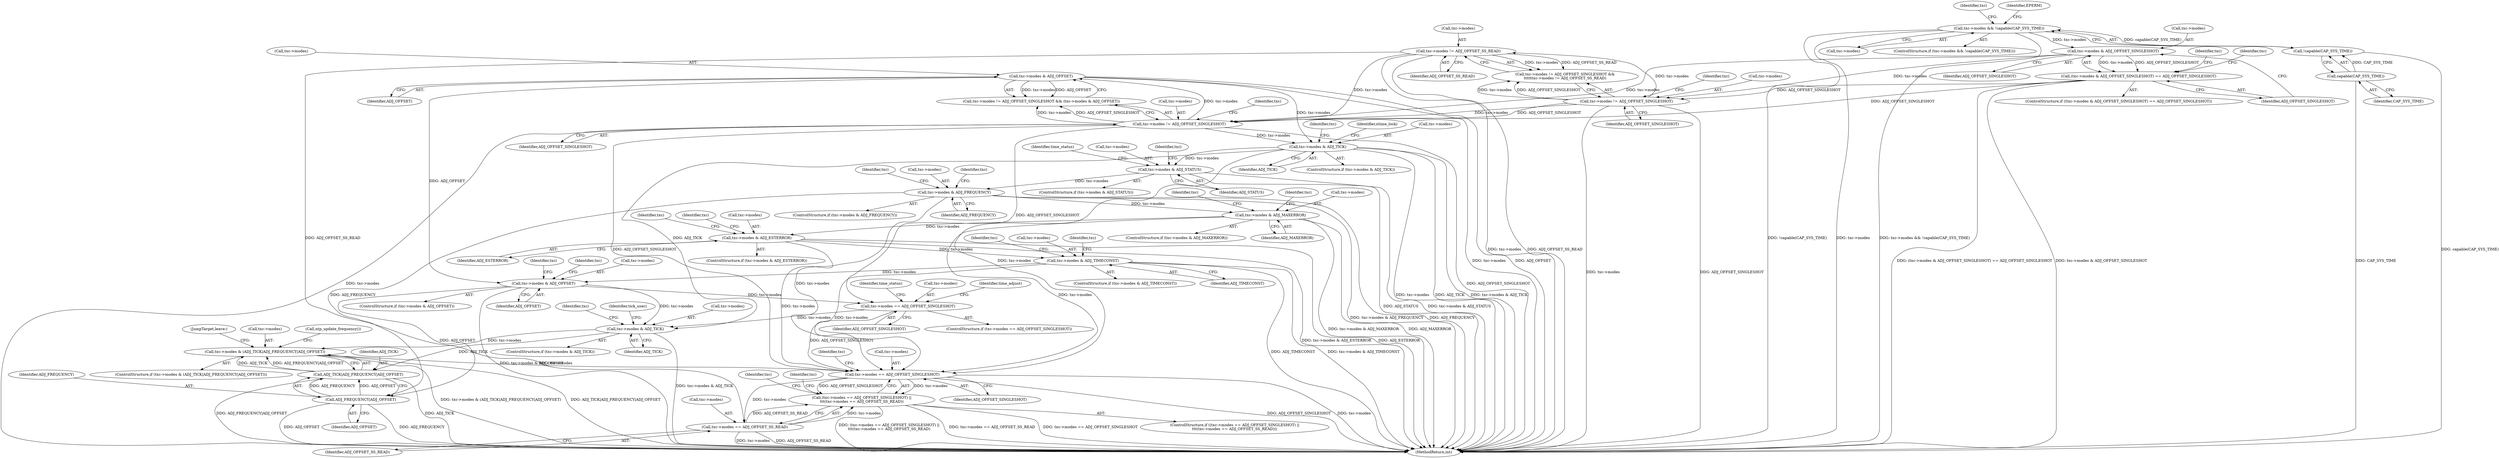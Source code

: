 digraph "0_linux_f8bd2258e2d520dff28c855658bd24bdafb5102d_8@pointer" {
"1000252" [label="(Call,txc->modes & ADJ_FREQUENCY)"];
"1000235" [label="(Call,txc->modes & ADJ_STATUS)"];
"1000193" [label="(Call,txc->modes & ADJ_TICK)"];
"1000171" [label="(Call,txc->modes & ADJ_OFFSET)"];
"1000166" [label="(Call,txc->modes != ADJ_OFFSET_SINGLESHOT)"];
"1000156" [label="(Call,txc->modes != ADJ_OFFSET_SS_READ)"];
"1000151" [label="(Call,txc->modes != ADJ_OFFSET_SINGLESHOT)"];
"1000142" [label="(Call,txc->modes & ADJ_OFFSET_SINGLESHOT)"];
"1000130" [label="(Call,txc->modes && !capable(CAP_SYS_TIME))"];
"1000134" [label="(Call,!capable(CAP_SYS_TIME))"];
"1000135" [label="(Call,capable(CAP_SYS_TIME))"];
"1000141" [label="(Call,(txc->modes & ADJ_OFFSET_SINGLESHOT) == ADJ_OFFSET_SINGLESHOT)"];
"1000291" [label="(Call,txc->modes & ADJ_MAXERROR)"];
"1000321" [label="(Call,txc->modes & ADJ_ESTERROR)"];
"1000351" [label="(Call,txc->modes & ADJ_TIMECONST)"];
"1000381" [label="(Call,txc->modes & ADJ_OFFSET)"];
"1000388" [label="(Call,txc->modes == ADJ_OFFSET_SINGLESHOT)"];
"1000526" [label="(Call,txc->modes & ADJ_TICK)"];
"1000537" [label="(Call,txc->modes & (ADJ_TICK|ADJ_FREQUENCY|ADJ_OFFSET))"];
"1000561" [label="(Call,txc->modes == ADJ_OFFSET_SINGLESHOT)"];
"1000560" [label="(Call,(txc->modes == ADJ_OFFSET_SINGLESHOT) ||\n\t\t\t(txc->modes == ADJ_OFFSET_SS_READ))"];
"1000566" [label="(Call,txc->modes == ADJ_OFFSET_SS_READ)"];
"1000541" [label="(Call,ADJ_TICK|ADJ_FREQUENCY|ADJ_OFFSET)"];
"1000543" [label="(Call,ADJ_FREQUENCY|ADJ_OFFSET)"];
"1000192" [label="(ControlStructure,if (txc->modes & ADJ_TICK))"];
"1000172" [label="(Call,txc->modes)"];
"1000293" [label="(Identifier,txc)"];
"1000568" [label="(Identifier,txc)"];
"1000194" [label="(Call,txc->modes)"];
"1000175" [label="(Identifier,ADJ_OFFSET)"];
"1000546" [label="(Call,ntp_update_frequency())"];
"1000387" [label="(ControlStructure,if (txc->modes == ADJ_OFFSET_SINGLESHOT))"];
"1000541" [label="(Call,ADJ_TICK|ADJ_FREQUENCY|ADJ_OFFSET)"];
"1000322" [label="(Call,txc->modes)"];
"1000146" [label="(Identifier,ADJ_OFFSET_SINGLESHOT)"];
"1000290" [label="(ControlStructure,if (txc->modes & ADJ_MAXERROR))"];
"1000539" [label="(Identifier,txc)"];
"1000560" [label="(Call,(txc->modes == ADJ_OFFSET_SINGLESHOT) ||\n\t\t\t(txc->modes == ADJ_OFFSET_SS_READ))"];
"1000381" [label="(Call,txc->modes & ADJ_OFFSET)"];
"1000144" [label="(Identifier,txc)"];
"1000156" [label="(Call,txc->modes != ADJ_OFFSET_SS_READ)"];
"1000353" [label="(Identifier,txc)"];
"1000151" [label="(Call,txc->modes != ADJ_OFFSET_SINGLESHOT)"];
"1000165" [label="(Call,txc->modes != ADJ_OFFSET_SINGLESHOT && (txc->modes & ADJ_OFFSET))"];
"1000202" [label="(Identifier,txc)"];
"1000239" [label="(Identifier,ADJ_STATUS)"];
"1000252" [label="(Call,txc->modes & ADJ_FREQUENCY)"];
"1000168" [label="(Identifier,txc)"];
"1000530" [label="(Identifier,ADJ_TICK)"];
"1000352" [label="(Call,txc->modes)"];
"1000139" [label="(Identifier,EPERM)"];
"1000570" [label="(Identifier,ADJ_OFFSET_SS_READ)"];
"1000566" [label="(Call,txc->modes == ADJ_OFFSET_SS_READ)"];
"1000360" [label="(Identifier,txc)"];
"1000158" [label="(Identifier,txc)"];
"1000295" [label="(Identifier,ADJ_MAXERROR)"];
"1000561" [label="(Call,txc->modes == ADJ_OFFSET_SINGLESHOT)"];
"1000392" [label="(Identifier,ADJ_OFFSET_SINGLESHOT)"];
"1000526" [label="(Call,txc->modes & ADJ_TICK)"];
"1000388" [label="(Call,txc->modes == ADJ_OFFSET_SINGLESHOT)"];
"1000562" [label="(Call,txc->modes)"];
"1000197" [label="(Identifier,ADJ_TICK)"];
"1000143" [label="(Call,txc->modes)"];
"1000579" [label="(Identifier,txc)"];
"1000235" [label="(Call,txc->modes & ADJ_STATUS)"];
"1000380" [label="(ControlStructure,if (txc->modes & ADJ_OFFSET))"];
"1000171" [label="(Call,txc->modes & ADJ_OFFSET)"];
"1000536" [label="(ControlStructure,if (txc->modes & (ADJ_TICK|ADJ_FREQUENCY|ADJ_OFFSET)))"];
"1000140" [label="(ControlStructure,if ((txc->modes & ADJ_OFFSET_SINGLESHOT) == ADJ_OFFSET_SINGLESHOT))"];
"1000547" [label="(JumpTarget,leave:)"];
"1000390" [label="(Identifier,txc)"];
"1000351" [label="(Call,txc->modes & ADJ_TIMECONST)"];
"1000166" [label="(Call,txc->modes != ADJ_OFFSET_SINGLESHOT)"];
"1000545" [label="(Identifier,ADJ_OFFSET)"];
"1000323" [label="(Identifier,txc)"];
"1000573" [label="(Identifier,txc)"];
"1000402" [label="(Identifier,time_status)"];
"1000292" [label="(Call,txc->modes)"];
"1000559" [label="(ControlStructure,if ((txc->modes == ADJ_OFFSET_SINGLESHOT) ||\n\t\t\t(txc->modes == ADJ_OFFSET_SS_READ)))"];
"1000544" [label="(Identifier,ADJ_FREQUENCY)"];
"1000193" [label="(Call,txc->modes & ADJ_TICK)"];
"1000532" [label="(Identifier,tick_usec)"];
"1000537" [label="(Call,txc->modes & (ADJ_TICK|ADJ_FREQUENCY|ADJ_OFFSET))"];
"1000147" [label="(Identifier,ADJ_OFFSET_SINGLESHOT)"];
"1000219" [label="(Identifier,xtime_lock)"];
"1000141" [label="(Call,(txc->modes & ADJ_OFFSET_SINGLESHOT) == ADJ_OFFSET_SINGLESHOT)"];
"1000155" [label="(Identifier,ADJ_OFFSET_SINGLESHOT)"];
"1000130" [label="(Call,txc->modes && !capable(CAP_SYS_TIME))"];
"1000241" [label="(Identifier,time_status)"];
"1000135" [label="(Call,capable(CAP_SYS_TIME))"];
"1000253" [label="(Call,txc->modes)"];
"1000538" [label="(Call,txc->modes)"];
"1000170" [label="(Identifier,ADJ_OFFSET_SINGLESHOT)"];
"1000331" [label="(Identifier,txc)"];
"1000157" [label="(Call,txc->modes)"];
"1000350" [label="(ControlStructure,if (txc->modes & ADJ_TIMECONST))"];
"1000236" [label="(Call,txc->modes)"];
"1000131" [label="(Call,txc->modes)"];
"1000325" [label="(Identifier,ADJ_ESTERROR)"];
"1000525" [label="(ControlStructure,if (txc->modes & ADJ_TICK))"];
"1000382" [label="(Call,txc->modes)"];
"1000291" [label="(Call,txc->modes & ADJ_MAXERROR)"];
"1000355" [label="(Identifier,ADJ_TIMECONST)"];
"1000543" [label="(Call,ADJ_FREQUENCY|ADJ_OFFSET)"];
"1000527" [label="(Call,txc->modes)"];
"1000262" [label="(Identifier,txc)"];
"1000256" [label="(Identifier,ADJ_FREQUENCY)"];
"1000565" [label="(Identifier,ADJ_OFFSET_SINGLESHOT)"];
"1000234" [label="(ControlStructure,if (txc->modes & ADJ_STATUS))"];
"1000150" [label="(Call,txc->modes != ADJ_OFFSET_SINGLESHOT &&\n\t\t\t\t\ttxc->modes != ADJ_OFFSET_SS_READ)"];
"1000383" [label="(Identifier,txc)"];
"1000142" [label="(Call,txc->modes & ADJ_OFFSET_SINGLESHOT)"];
"1000567" [label="(Call,txc->modes)"];
"1000251" [label="(ControlStructure,if (txc->modes & ADJ_FREQUENCY))"];
"1000254" [label="(Identifier,txc)"];
"1000134" [label="(Call,!capable(CAP_SYS_TIME))"];
"1000687" [label="(MethodReturn,int)"];
"1000542" [label="(Identifier,ADJ_TICK)"];
"1000301" [label="(Identifier,txc)"];
"1000152" [label="(Call,txc->modes)"];
"1000153" [label="(Identifier,txc)"];
"1000385" [label="(Identifier,ADJ_OFFSET)"];
"1000173" [label="(Identifier,txc)"];
"1000136" [label="(Identifier,CAP_SYS_TIME)"];
"1000129" [label="(ControlStructure,if (txc->modes && !capable(CAP_SYS_TIME)))"];
"1000320" [label="(ControlStructure,if (txc->modes & ADJ_ESTERROR))"];
"1000321" [label="(Call,txc->modes & ADJ_ESTERROR)"];
"1000389" [label="(Call,txc->modes)"];
"1000528" [label="(Identifier,txc)"];
"1000160" [label="(Identifier,ADJ_OFFSET_SS_READ)"];
"1000167" [label="(Call,txc->modes)"];
"1000395" [label="(Identifier,time_adjust)"];
"1000252" -> "1000251"  [label="AST: "];
"1000252" -> "1000256"  [label="CFG: "];
"1000253" -> "1000252"  [label="AST: "];
"1000256" -> "1000252"  [label="AST: "];
"1000262" -> "1000252"  [label="CFG: "];
"1000293" -> "1000252"  [label="CFG: "];
"1000252" -> "1000687"  [label="DDG: txc->modes & ADJ_FREQUENCY"];
"1000252" -> "1000687"  [label="DDG: ADJ_FREQUENCY"];
"1000235" -> "1000252"  [label="DDG: txc->modes"];
"1000252" -> "1000291"  [label="DDG: txc->modes"];
"1000252" -> "1000543"  [label="DDG: ADJ_FREQUENCY"];
"1000252" -> "1000561"  [label="DDG: txc->modes"];
"1000235" -> "1000234"  [label="AST: "];
"1000235" -> "1000239"  [label="CFG: "];
"1000236" -> "1000235"  [label="AST: "];
"1000239" -> "1000235"  [label="AST: "];
"1000241" -> "1000235"  [label="CFG: "];
"1000254" -> "1000235"  [label="CFG: "];
"1000235" -> "1000687"  [label="DDG: ADJ_STATUS"];
"1000235" -> "1000687"  [label="DDG: txc->modes & ADJ_STATUS"];
"1000193" -> "1000235"  [label="DDG: txc->modes"];
"1000193" -> "1000192"  [label="AST: "];
"1000193" -> "1000197"  [label="CFG: "];
"1000194" -> "1000193"  [label="AST: "];
"1000197" -> "1000193"  [label="AST: "];
"1000202" -> "1000193"  [label="CFG: "];
"1000219" -> "1000193"  [label="CFG: "];
"1000193" -> "1000687"  [label="DDG: txc->modes"];
"1000193" -> "1000687"  [label="DDG: ADJ_TICK"];
"1000193" -> "1000687"  [label="DDG: txc->modes & ADJ_TICK"];
"1000171" -> "1000193"  [label="DDG: txc->modes"];
"1000166" -> "1000193"  [label="DDG: txc->modes"];
"1000193" -> "1000526"  [label="DDG: ADJ_TICK"];
"1000193" -> "1000561"  [label="DDG: txc->modes"];
"1000171" -> "1000165"  [label="AST: "];
"1000171" -> "1000175"  [label="CFG: "];
"1000172" -> "1000171"  [label="AST: "];
"1000175" -> "1000171"  [label="AST: "];
"1000165" -> "1000171"  [label="CFG: "];
"1000171" -> "1000687"  [label="DDG: txc->modes"];
"1000171" -> "1000687"  [label="DDG: ADJ_OFFSET"];
"1000171" -> "1000165"  [label="DDG: txc->modes"];
"1000171" -> "1000165"  [label="DDG: ADJ_OFFSET"];
"1000166" -> "1000171"  [label="DDG: txc->modes"];
"1000171" -> "1000381"  [label="DDG: ADJ_OFFSET"];
"1000166" -> "1000165"  [label="AST: "];
"1000166" -> "1000170"  [label="CFG: "];
"1000167" -> "1000166"  [label="AST: "];
"1000170" -> "1000166"  [label="AST: "];
"1000173" -> "1000166"  [label="CFG: "];
"1000165" -> "1000166"  [label="CFG: "];
"1000166" -> "1000687"  [label="DDG: txc->modes"];
"1000166" -> "1000687"  [label="DDG: ADJ_OFFSET_SINGLESHOT"];
"1000166" -> "1000165"  [label="DDG: txc->modes"];
"1000166" -> "1000165"  [label="DDG: ADJ_OFFSET_SINGLESHOT"];
"1000156" -> "1000166"  [label="DDG: txc->modes"];
"1000151" -> "1000166"  [label="DDG: txc->modes"];
"1000151" -> "1000166"  [label="DDG: ADJ_OFFSET_SINGLESHOT"];
"1000142" -> "1000166"  [label="DDG: txc->modes"];
"1000141" -> "1000166"  [label="DDG: ADJ_OFFSET_SINGLESHOT"];
"1000166" -> "1000388"  [label="DDG: ADJ_OFFSET_SINGLESHOT"];
"1000166" -> "1000561"  [label="DDG: ADJ_OFFSET_SINGLESHOT"];
"1000156" -> "1000150"  [label="AST: "];
"1000156" -> "1000160"  [label="CFG: "];
"1000157" -> "1000156"  [label="AST: "];
"1000160" -> "1000156"  [label="AST: "];
"1000150" -> "1000156"  [label="CFG: "];
"1000156" -> "1000687"  [label="DDG: txc->modes"];
"1000156" -> "1000687"  [label="DDG: ADJ_OFFSET_SS_READ"];
"1000156" -> "1000150"  [label="DDG: txc->modes"];
"1000156" -> "1000150"  [label="DDG: ADJ_OFFSET_SS_READ"];
"1000151" -> "1000156"  [label="DDG: txc->modes"];
"1000156" -> "1000566"  [label="DDG: ADJ_OFFSET_SS_READ"];
"1000151" -> "1000150"  [label="AST: "];
"1000151" -> "1000155"  [label="CFG: "];
"1000152" -> "1000151"  [label="AST: "];
"1000155" -> "1000151"  [label="AST: "];
"1000158" -> "1000151"  [label="CFG: "];
"1000150" -> "1000151"  [label="CFG: "];
"1000151" -> "1000687"  [label="DDG: txc->modes"];
"1000151" -> "1000687"  [label="DDG: ADJ_OFFSET_SINGLESHOT"];
"1000151" -> "1000150"  [label="DDG: txc->modes"];
"1000151" -> "1000150"  [label="DDG: ADJ_OFFSET_SINGLESHOT"];
"1000142" -> "1000151"  [label="DDG: txc->modes"];
"1000141" -> "1000151"  [label="DDG: ADJ_OFFSET_SINGLESHOT"];
"1000142" -> "1000141"  [label="AST: "];
"1000142" -> "1000146"  [label="CFG: "];
"1000143" -> "1000142"  [label="AST: "];
"1000146" -> "1000142"  [label="AST: "];
"1000147" -> "1000142"  [label="CFG: "];
"1000142" -> "1000141"  [label="DDG: txc->modes"];
"1000142" -> "1000141"  [label="DDG: ADJ_OFFSET_SINGLESHOT"];
"1000130" -> "1000142"  [label="DDG: txc->modes"];
"1000130" -> "1000129"  [label="AST: "];
"1000130" -> "1000131"  [label="CFG: "];
"1000130" -> "1000134"  [label="CFG: "];
"1000131" -> "1000130"  [label="AST: "];
"1000134" -> "1000130"  [label="AST: "];
"1000139" -> "1000130"  [label="CFG: "];
"1000144" -> "1000130"  [label="CFG: "];
"1000130" -> "1000687"  [label="DDG: txc->modes && !capable(CAP_SYS_TIME)"];
"1000130" -> "1000687"  [label="DDG: !capable(CAP_SYS_TIME)"];
"1000130" -> "1000687"  [label="DDG: txc->modes"];
"1000134" -> "1000130"  [label="DDG: capable(CAP_SYS_TIME)"];
"1000134" -> "1000135"  [label="CFG: "];
"1000135" -> "1000134"  [label="AST: "];
"1000134" -> "1000687"  [label="DDG: capable(CAP_SYS_TIME)"];
"1000135" -> "1000134"  [label="DDG: CAP_SYS_TIME"];
"1000135" -> "1000136"  [label="CFG: "];
"1000136" -> "1000135"  [label="AST: "];
"1000135" -> "1000687"  [label="DDG: CAP_SYS_TIME"];
"1000141" -> "1000140"  [label="AST: "];
"1000141" -> "1000147"  [label="CFG: "];
"1000147" -> "1000141"  [label="AST: "];
"1000153" -> "1000141"  [label="CFG: "];
"1000168" -> "1000141"  [label="CFG: "];
"1000141" -> "1000687"  [label="DDG: txc->modes & ADJ_OFFSET_SINGLESHOT"];
"1000141" -> "1000687"  [label="DDG: (txc->modes & ADJ_OFFSET_SINGLESHOT) == ADJ_OFFSET_SINGLESHOT"];
"1000291" -> "1000290"  [label="AST: "];
"1000291" -> "1000295"  [label="CFG: "];
"1000292" -> "1000291"  [label="AST: "];
"1000295" -> "1000291"  [label="AST: "];
"1000301" -> "1000291"  [label="CFG: "];
"1000323" -> "1000291"  [label="CFG: "];
"1000291" -> "1000687"  [label="DDG: txc->modes & ADJ_MAXERROR"];
"1000291" -> "1000687"  [label="DDG: ADJ_MAXERROR"];
"1000291" -> "1000321"  [label="DDG: txc->modes"];
"1000291" -> "1000561"  [label="DDG: txc->modes"];
"1000321" -> "1000320"  [label="AST: "];
"1000321" -> "1000325"  [label="CFG: "];
"1000322" -> "1000321"  [label="AST: "];
"1000325" -> "1000321"  [label="AST: "];
"1000331" -> "1000321"  [label="CFG: "];
"1000353" -> "1000321"  [label="CFG: "];
"1000321" -> "1000687"  [label="DDG: ADJ_ESTERROR"];
"1000321" -> "1000687"  [label="DDG: txc->modes & ADJ_ESTERROR"];
"1000321" -> "1000351"  [label="DDG: txc->modes"];
"1000321" -> "1000561"  [label="DDG: txc->modes"];
"1000351" -> "1000350"  [label="AST: "];
"1000351" -> "1000355"  [label="CFG: "];
"1000352" -> "1000351"  [label="AST: "];
"1000355" -> "1000351"  [label="AST: "];
"1000360" -> "1000351"  [label="CFG: "];
"1000383" -> "1000351"  [label="CFG: "];
"1000351" -> "1000687"  [label="DDG: txc->modes & ADJ_TIMECONST"];
"1000351" -> "1000687"  [label="DDG: ADJ_TIMECONST"];
"1000351" -> "1000381"  [label="DDG: txc->modes"];
"1000351" -> "1000561"  [label="DDG: txc->modes"];
"1000381" -> "1000380"  [label="AST: "];
"1000381" -> "1000385"  [label="CFG: "];
"1000382" -> "1000381"  [label="AST: "];
"1000385" -> "1000381"  [label="AST: "];
"1000390" -> "1000381"  [label="CFG: "];
"1000528" -> "1000381"  [label="CFG: "];
"1000381" -> "1000687"  [label="DDG: txc->modes & ADJ_OFFSET"];
"1000381" -> "1000388"  [label="DDG: txc->modes"];
"1000381" -> "1000526"  [label="DDG: txc->modes"];
"1000381" -> "1000543"  [label="DDG: ADJ_OFFSET"];
"1000388" -> "1000387"  [label="AST: "];
"1000388" -> "1000392"  [label="CFG: "];
"1000389" -> "1000388"  [label="AST: "];
"1000392" -> "1000388"  [label="AST: "];
"1000395" -> "1000388"  [label="CFG: "];
"1000402" -> "1000388"  [label="CFG: "];
"1000388" -> "1000526"  [label="DDG: txc->modes"];
"1000388" -> "1000561"  [label="DDG: ADJ_OFFSET_SINGLESHOT"];
"1000526" -> "1000525"  [label="AST: "];
"1000526" -> "1000530"  [label="CFG: "];
"1000527" -> "1000526"  [label="AST: "];
"1000530" -> "1000526"  [label="AST: "];
"1000532" -> "1000526"  [label="CFG: "];
"1000539" -> "1000526"  [label="CFG: "];
"1000526" -> "1000687"  [label="DDG: txc->modes & ADJ_TICK"];
"1000526" -> "1000537"  [label="DDG: txc->modes"];
"1000526" -> "1000541"  [label="DDG: ADJ_TICK"];
"1000537" -> "1000536"  [label="AST: "];
"1000537" -> "1000541"  [label="CFG: "];
"1000538" -> "1000537"  [label="AST: "];
"1000541" -> "1000537"  [label="AST: "];
"1000546" -> "1000537"  [label="CFG: "];
"1000547" -> "1000537"  [label="CFG: "];
"1000537" -> "1000687"  [label="DDG: txc->modes & (ADJ_TICK|ADJ_FREQUENCY|ADJ_OFFSET)"];
"1000537" -> "1000687"  [label="DDG: ADJ_TICK|ADJ_FREQUENCY|ADJ_OFFSET"];
"1000541" -> "1000537"  [label="DDG: ADJ_TICK"];
"1000541" -> "1000537"  [label="DDG: ADJ_FREQUENCY|ADJ_OFFSET"];
"1000537" -> "1000561"  [label="DDG: txc->modes"];
"1000561" -> "1000560"  [label="AST: "];
"1000561" -> "1000565"  [label="CFG: "];
"1000562" -> "1000561"  [label="AST: "];
"1000565" -> "1000561"  [label="AST: "];
"1000568" -> "1000561"  [label="CFG: "];
"1000560" -> "1000561"  [label="CFG: "];
"1000561" -> "1000687"  [label="DDG: txc->modes"];
"1000561" -> "1000687"  [label="DDG: ADJ_OFFSET_SINGLESHOT"];
"1000561" -> "1000560"  [label="DDG: txc->modes"];
"1000561" -> "1000560"  [label="DDG: ADJ_OFFSET_SINGLESHOT"];
"1000561" -> "1000566"  [label="DDG: txc->modes"];
"1000560" -> "1000559"  [label="AST: "];
"1000560" -> "1000566"  [label="CFG: "];
"1000566" -> "1000560"  [label="AST: "];
"1000573" -> "1000560"  [label="CFG: "];
"1000579" -> "1000560"  [label="CFG: "];
"1000560" -> "1000687"  [label="DDG: (txc->modes == ADJ_OFFSET_SINGLESHOT) ||\n\t\t\t(txc->modes == ADJ_OFFSET_SS_READ)"];
"1000560" -> "1000687"  [label="DDG: txc->modes == ADJ_OFFSET_SS_READ"];
"1000560" -> "1000687"  [label="DDG: txc->modes == ADJ_OFFSET_SINGLESHOT"];
"1000566" -> "1000560"  [label="DDG: txc->modes"];
"1000566" -> "1000560"  [label="DDG: ADJ_OFFSET_SS_READ"];
"1000566" -> "1000570"  [label="CFG: "];
"1000567" -> "1000566"  [label="AST: "];
"1000570" -> "1000566"  [label="AST: "];
"1000566" -> "1000687"  [label="DDG: txc->modes"];
"1000566" -> "1000687"  [label="DDG: ADJ_OFFSET_SS_READ"];
"1000541" -> "1000543"  [label="CFG: "];
"1000542" -> "1000541"  [label="AST: "];
"1000543" -> "1000541"  [label="AST: "];
"1000541" -> "1000687"  [label="DDG: ADJ_FREQUENCY|ADJ_OFFSET"];
"1000541" -> "1000687"  [label="DDG: ADJ_TICK"];
"1000543" -> "1000541"  [label="DDG: ADJ_FREQUENCY"];
"1000543" -> "1000541"  [label="DDG: ADJ_OFFSET"];
"1000543" -> "1000545"  [label="CFG: "];
"1000544" -> "1000543"  [label="AST: "];
"1000545" -> "1000543"  [label="AST: "];
"1000543" -> "1000687"  [label="DDG: ADJ_OFFSET"];
"1000543" -> "1000687"  [label="DDG: ADJ_FREQUENCY"];
}
